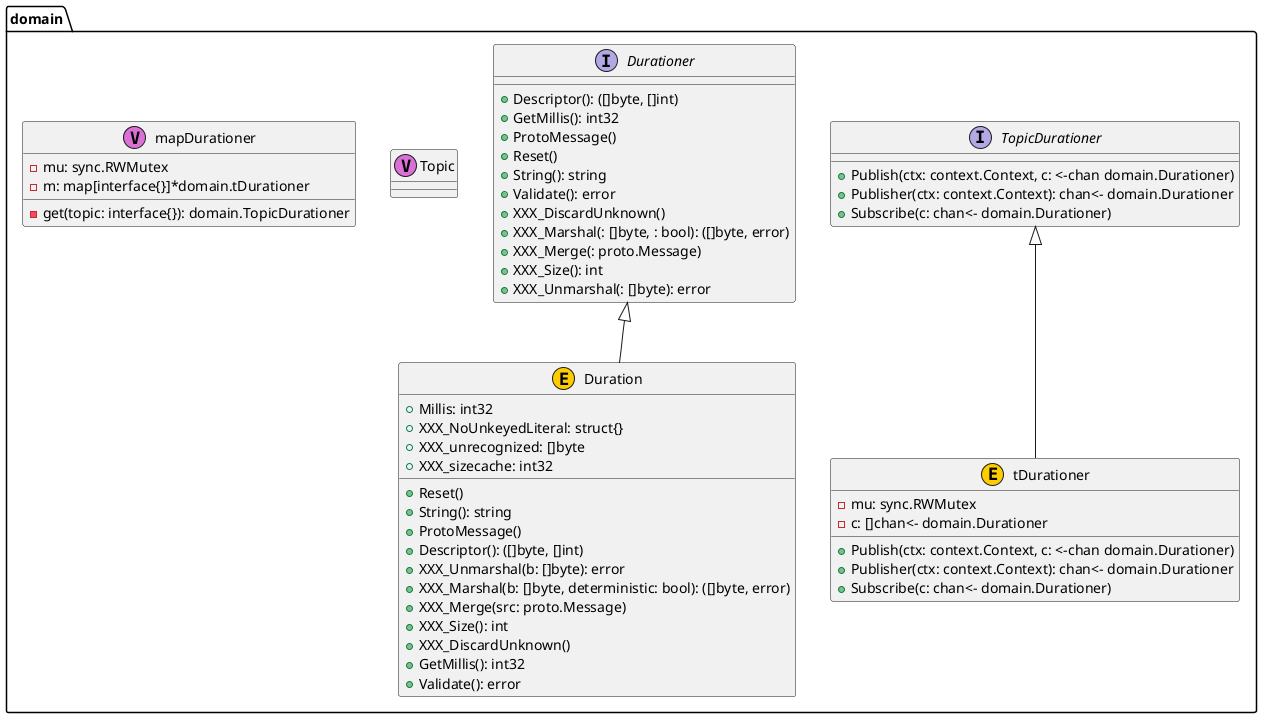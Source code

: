 @startuml

package "domain" {
	class "Duration" as domain.Duration <<E,#FFCC00>> {
		+Millis: int32
		+XXX_NoUnkeyedLiteral: struct{}
		+XXX_unrecognized: []byte
		+XXX_sizecache: int32
		+Reset()
		+String(): string
		+ProtoMessage()
		+Descriptor(): ([]byte, []int)
		+XXX_Unmarshal(b: []byte): error
		+XXX_Marshal(b: []byte, deterministic: bool): ([]byte, error)
		+XXX_Merge(src: proto.Message)
		+XXX_Size(): int
		+XXX_DiscardUnknown()
		+GetMillis(): int32
		+Validate(): error
	}
}



package "domain" {
	interface "Durationer" as domain.Durationer {
		+Descriptor(): ([]byte, []int)
		+GetMillis(): int32
		+ProtoMessage()
		+Reset()
		+String(): string
		+Validate(): error
		+XXX_DiscardUnknown()
		+XXX_Marshal(: []byte, : bool): ([]byte, error)
		+XXX_Merge(: proto.Message)
		+XXX_Size(): int
		+XXX_Unmarshal(: []byte): error
	}
}



package "domain" {
	class "Topic" as domain.Topic <<V,Orchid>>
}



package "domain" {
	interface "TopicDurationer" as domain.TopicDurationer {
		+Publish(ctx: context.Context, c: <-chan domain.Durationer)
		+Publisher(ctx: context.Context): chan<- domain.Durationer
		+Subscribe(c: chan<- domain.Durationer)
	}
}



package "domain" {
	class "mapDurationer" as domain.mapDurationer <<V,Orchid>> {
		-mu: sync.RWMutex
		-m: map[interface{}]*domain.tDurationer
		-get(topic: interface{}): domain.TopicDurationer
	}
}



package "domain" {
	class "tDurationer" as domain.tDurationer <<E,#FFCC00>> {
		-mu: sync.RWMutex
		-c: []chan<- domain.Durationer
		+Publish(ctx: context.Context, c: <-chan domain.Durationer)
		+Publisher(ctx: context.Context): chan<- domain.Durationer
		+Subscribe(c: chan<- domain.Durationer)
	}
}



	domain.Duration -up-|> domain.Durationer
	domain.tDurationer -up-|> domain.TopicDurationer


@enduml
